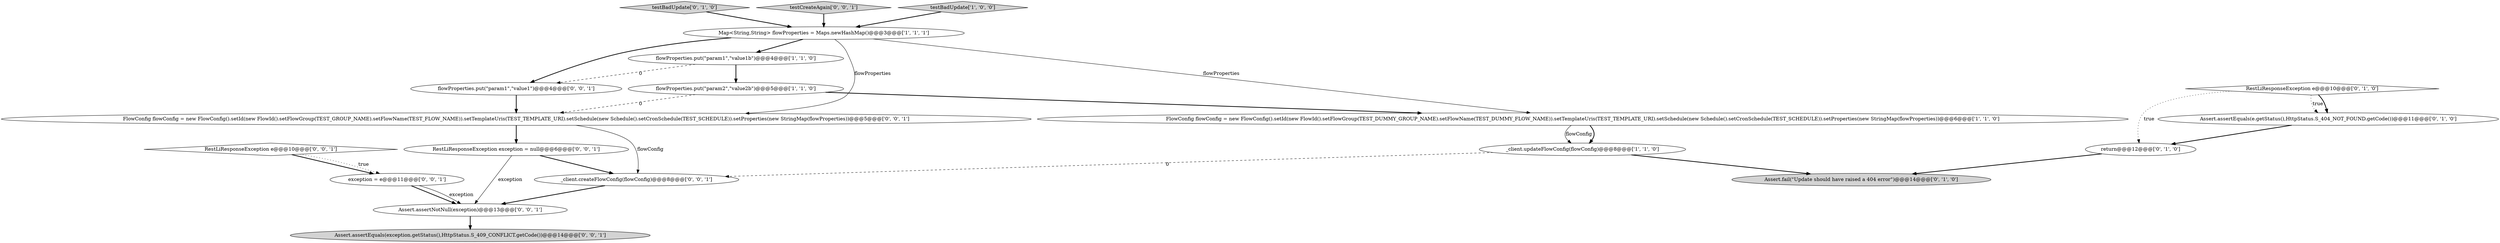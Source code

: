 digraph {
18 [style = filled, label = "exception = e@@@11@@@['0', '0', '1']", fillcolor = white, shape = ellipse image = "AAA0AAABBB3BBB"];
15 [style = filled, label = "RestLiResponseException exception = null@@@6@@@['0', '0', '1']", fillcolor = white, shape = ellipse image = "AAA0AAABBB3BBB"];
6 [style = filled, label = "return@@@12@@@['0', '1', '0']", fillcolor = white, shape = ellipse image = "AAA1AAABBB2BBB"];
8 [style = filled, label = "Assert.fail(\"Update should have raised a 404 error\")@@@14@@@['0', '1', '0']", fillcolor = lightgray, shape = ellipse image = "AAA1AAABBB2BBB"];
9 [style = filled, label = "testBadUpdate['0', '1', '0']", fillcolor = lightgray, shape = diamond image = "AAA0AAABBB2BBB"];
13 [style = filled, label = "Assert.assertNotNull(exception)@@@13@@@['0', '0', '1']", fillcolor = white, shape = ellipse image = "AAA0AAABBB3BBB"];
16 [style = filled, label = "RestLiResponseException e@@@10@@@['0', '0', '1']", fillcolor = white, shape = diamond image = "AAA0AAABBB3BBB"];
14 [style = filled, label = "testCreateAgain['0', '0', '1']", fillcolor = lightgray, shape = diamond image = "AAA0AAABBB3BBB"];
17 [style = filled, label = "Assert.assertEquals(exception.getStatus(),HttpStatus.S_409_CONFLICT.getCode())@@@14@@@['0', '0', '1']", fillcolor = lightgray, shape = ellipse image = "AAA0AAABBB3BBB"];
19 [style = filled, label = "_client.createFlowConfig(flowConfig)@@@8@@@['0', '0', '1']", fillcolor = white, shape = ellipse image = "AAA0AAABBB3BBB"];
5 [style = filled, label = "FlowConfig flowConfig = new FlowConfig().setId(new FlowId().setFlowGroup(TEST_DUMMY_GROUP_NAME).setFlowName(TEST_DUMMY_FLOW_NAME)).setTemplateUris(TEST_TEMPLATE_URI).setSchedule(new Schedule().setCronSchedule(TEST_SCHEDULE)).setProperties(new StringMap(flowProperties))@@@6@@@['1', '1', '0']", fillcolor = white, shape = ellipse image = "AAA0AAABBB1BBB"];
11 [style = filled, label = "flowProperties.put(\"param1\",\"value1\")@@@4@@@['0', '0', '1']", fillcolor = white, shape = ellipse image = "AAA0AAABBB3BBB"];
12 [style = filled, label = "FlowConfig flowConfig = new FlowConfig().setId(new FlowId().setFlowGroup(TEST_GROUP_NAME).setFlowName(TEST_FLOW_NAME)).setTemplateUris(TEST_TEMPLATE_URI).setSchedule(new Schedule().setCronSchedule(TEST_SCHEDULE)).setProperties(new StringMap(flowProperties))@@@5@@@['0', '0', '1']", fillcolor = white, shape = ellipse image = "AAA0AAABBB3BBB"];
4 [style = filled, label = "flowProperties.put(\"param1\",\"value1b\")@@@4@@@['1', '1', '0']", fillcolor = white, shape = ellipse image = "AAA0AAABBB1BBB"];
0 [style = filled, label = "flowProperties.put(\"param2\",\"value2b\")@@@5@@@['1', '1', '0']", fillcolor = white, shape = ellipse image = "AAA0AAABBB1BBB"];
7 [style = filled, label = "Assert.assertEquals(e.getStatus(),HttpStatus.S_404_NOT_FOUND.getCode())@@@11@@@['0', '1', '0']", fillcolor = white, shape = ellipse image = "AAA0AAABBB2BBB"];
2 [style = filled, label = "Map<String,String> flowProperties = Maps.newHashMap()@@@3@@@['1', '1', '1']", fillcolor = white, shape = ellipse image = "AAA0AAABBB1BBB"];
1 [style = filled, label = "_client.updateFlowConfig(flowConfig)@@@8@@@['1', '1', '0']", fillcolor = white, shape = ellipse image = "AAA0AAABBB1BBB"];
3 [style = filled, label = "testBadUpdate['1', '0', '0']", fillcolor = lightgray, shape = diamond image = "AAA0AAABBB1BBB"];
10 [style = filled, label = "RestLiResponseException e@@@10@@@['0', '1', '0']", fillcolor = white, shape = diamond image = "AAA0AAABBB2BBB"];
4->11 [style = dashed, label="0"];
2->4 [style = bold, label=""];
11->12 [style = bold, label=""];
3->2 [style = bold, label=""];
12->19 [style = solid, label="flowConfig"];
2->11 [style = bold, label=""];
13->17 [style = bold, label=""];
16->18 [style = bold, label=""];
12->15 [style = bold, label=""];
5->1 [style = bold, label=""];
1->8 [style = bold, label=""];
16->18 [style = dotted, label="true"];
7->6 [style = bold, label=""];
9->2 [style = bold, label=""];
18->13 [style = bold, label=""];
15->19 [style = bold, label=""];
10->7 [style = dotted, label="true"];
6->8 [style = bold, label=""];
5->1 [style = solid, label="flowConfig"];
19->13 [style = bold, label=""];
1->19 [style = dashed, label="0"];
10->7 [style = bold, label=""];
18->13 [style = solid, label="exception"];
14->2 [style = bold, label=""];
10->6 [style = dotted, label="true"];
15->13 [style = solid, label="exception"];
0->5 [style = bold, label=""];
2->5 [style = solid, label="flowProperties"];
2->12 [style = solid, label="flowProperties"];
4->0 [style = bold, label=""];
0->12 [style = dashed, label="0"];
}
